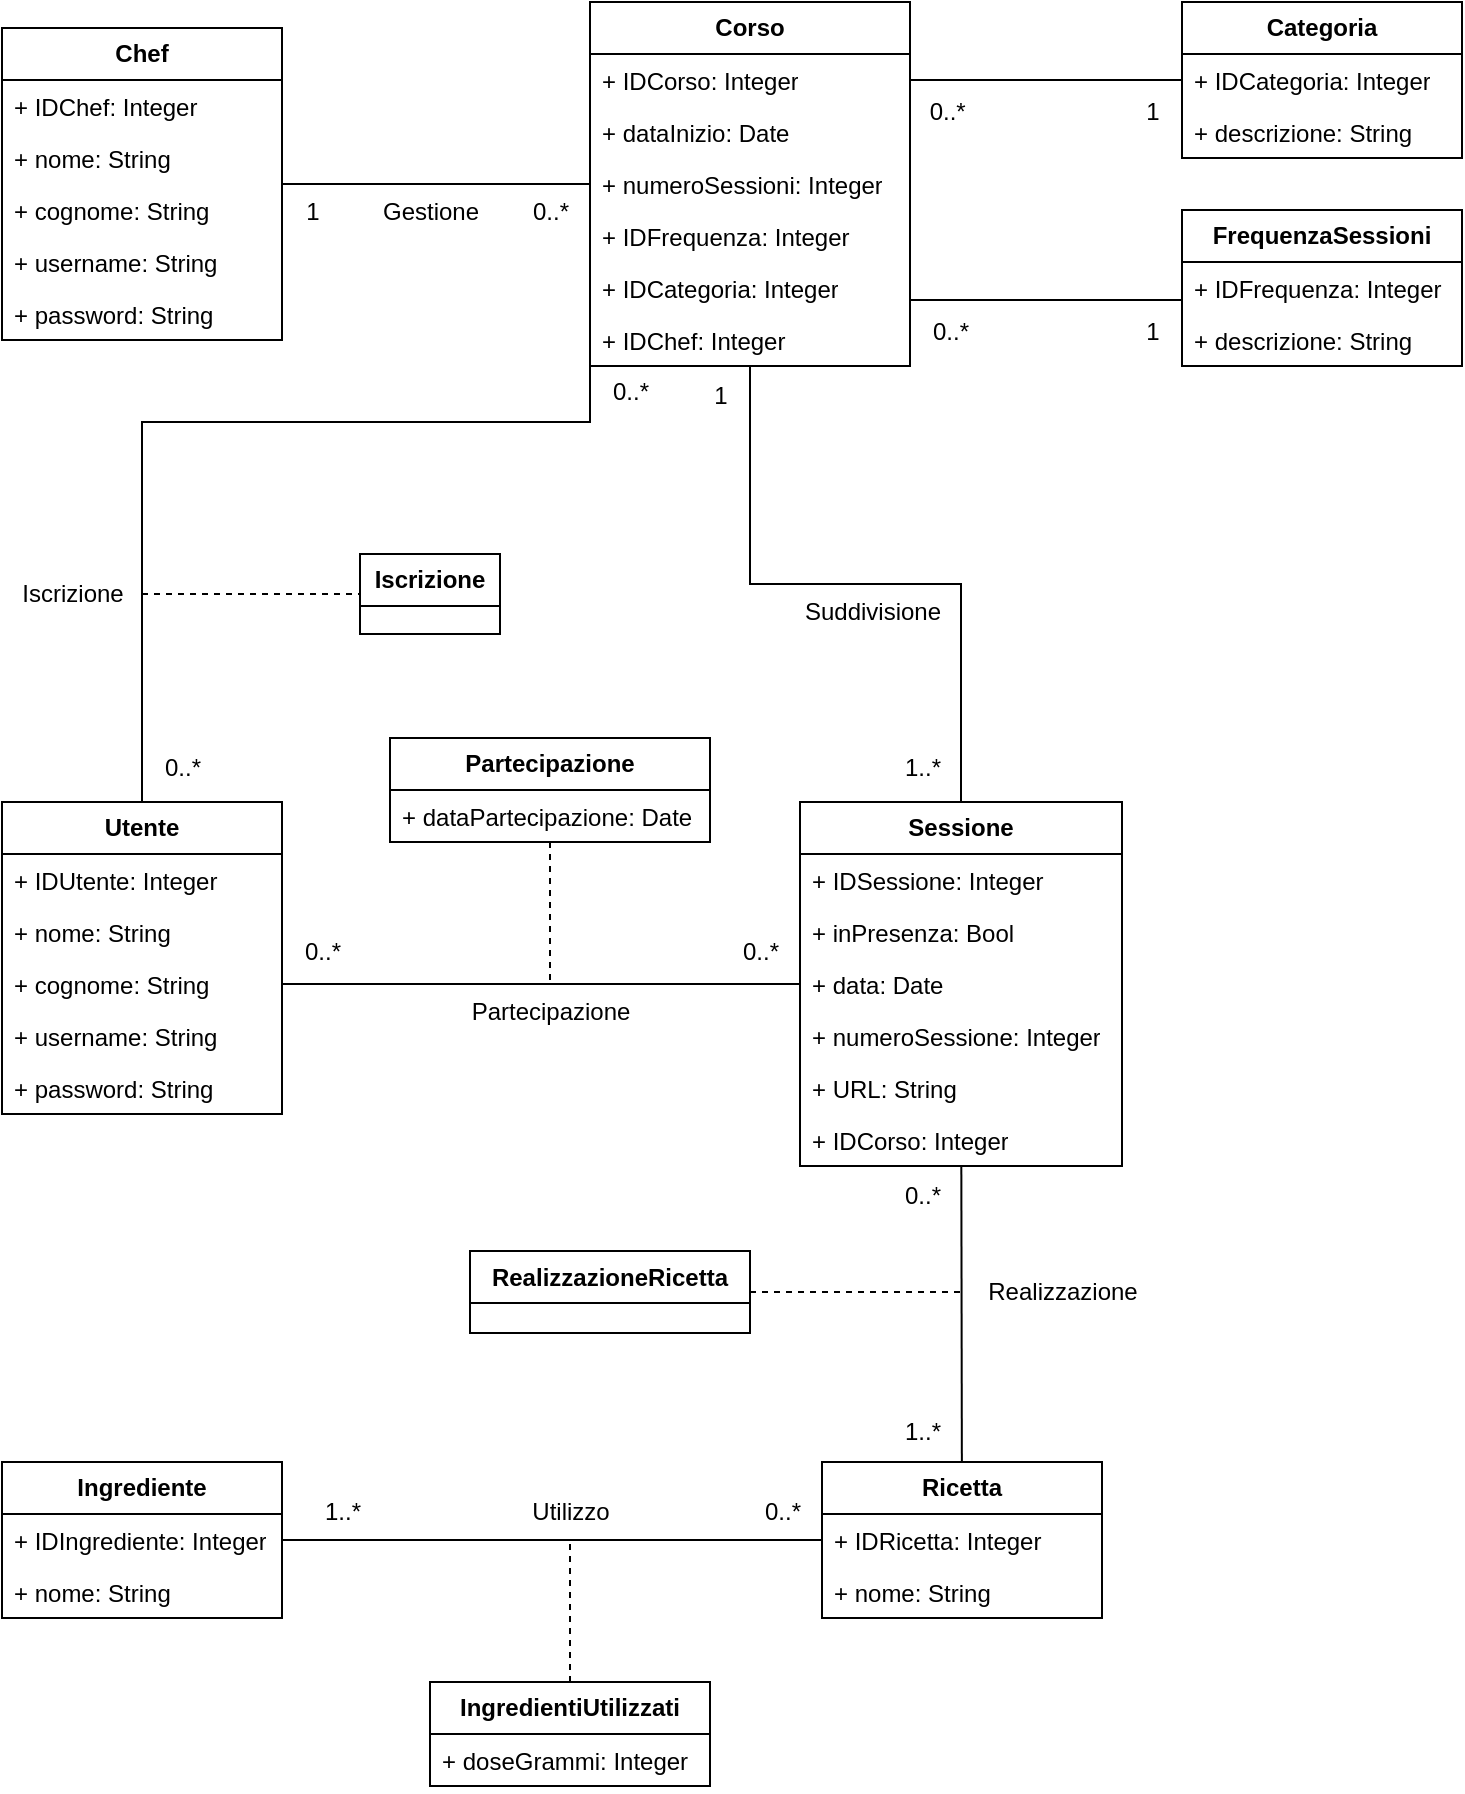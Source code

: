 <mxfile version="27.0.9">
  <diagram name="Pagina-1" id="mB7OYkjF43fkioNrDc4Y">
    <mxGraphModel dx="768" dy="906" grid="1" gridSize="10" guides="1" tooltips="1" connect="1" arrows="1" fold="1" page="1" pageScale="1" pageWidth="827" pageHeight="1169" math="0" shadow="0">
      <root>
        <mxCell id="0" />
        <mxCell id="1" parent="0" />
        <mxCell id="xBQK18J8VFEKR6VTrgml-5" value="&lt;b&gt;Corso&lt;/b&gt;" style="swimlane;fontStyle=0;childLayout=stackLayout;horizontal=1;startSize=26;fillColor=none;horizontalStack=0;resizeParent=1;resizeParentMax=0;resizeLast=0;collapsible=1;marginBottom=0;whiteSpace=wrap;html=1;" parent="1" vertex="1">
          <mxGeometry x="343" y="70" width="160" height="182" as="geometry" />
        </mxCell>
        <mxCell id="xBQK18J8VFEKR6VTrgml-6" value="+ IDCorso: Integer" style="text;strokeColor=none;fillColor=none;align=left;verticalAlign=top;spacingLeft=4;spacingRight=4;overflow=hidden;rotatable=0;points=[[0,0.5],[1,0.5]];portConstraint=eastwest;whiteSpace=wrap;html=1;" parent="xBQK18J8VFEKR6VTrgml-5" vertex="1">
          <mxGeometry y="26" width="160" height="26" as="geometry" />
        </mxCell>
        <mxCell id="xBQK18J8VFEKR6VTrgml-7" value="+ dataInizio: Date" style="text;strokeColor=none;fillColor=none;align=left;verticalAlign=top;spacingLeft=4;spacingRight=4;overflow=hidden;rotatable=0;points=[[0,0.5],[1,0.5]];portConstraint=eastwest;whiteSpace=wrap;html=1;" parent="xBQK18J8VFEKR6VTrgml-5" vertex="1">
          <mxGeometry y="52" width="160" height="26" as="geometry" />
        </mxCell>
        <mxCell id="xBQK18J8VFEKR6VTrgml-8" value="+ numeroSessioni: Integer" style="text;strokeColor=none;fillColor=none;align=left;verticalAlign=top;spacingLeft=4;spacingRight=4;overflow=hidden;rotatable=0;points=[[0,0.5],[1,0.5]];portConstraint=eastwest;whiteSpace=wrap;html=1;" parent="xBQK18J8VFEKR6VTrgml-5" vertex="1">
          <mxGeometry y="78" width="160" height="26" as="geometry" />
        </mxCell>
        <mxCell id="xBQK18J8VFEKR6VTrgml-9" value="+ IDFrequenza: Integer" style="text;strokeColor=none;fillColor=none;align=left;verticalAlign=top;spacingLeft=4;spacingRight=4;overflow=hidden;rotatable=0;points=[[0,0.5],[1,0.5]];portConstraint=eastwest;whiteSpace=wrap;html=1;" parent="xBQK18J8VFEKR6VTrgml-5" vertex="1">
          <mxGeometry y="104" width="160" height="26" as="geometry" />
        </mxCell>
        <mxCell id="xBQK18J8VFEKR6VTrgml-10" value="+ IDCategoria: Integer" style="text;strokeColor=none;fillColor=none;align=left;verticalAlign=top;spacingLeft=4;spacingRight=4;overflow=hidden;rotatable=0;points=[[0,0.5],[1,0.5]];portConstraint=eastwest;whiteSpace=wrap;html=1;" parent="xBQK18J8VFEKR6VTrgml-5" vertex="1">
          <mxGeometry y="130" width="160" height="26" as="geometry" />
        </mxCell>
        <mxCell id="xBQK18J8VFEKR6VTrgml-11" value="+ IDChef: Integer" style="text;strokeColor=none;fillColor=none;align=left;verticalAlign=top;spacingLeft=4;spacingRight=4;overflow=hidden;rotatable=0;points=[[0,0.5],[1,0.5]];portConstraint=eastwest;whiteSpace=wrap;html=1;" parent="xBQK18J8VFEKR6VTrgml-5" vertex="1">
          <mxGeometry y="156" width="160" height="26" as="geometry" />
        </mxCell>
        <mxCell id="xBQK18J8VFEKR6VTrgml-12" value="&lt;b&gt;Chef&lt;/b&gt;" style="swimlane;fontStyle=0;childLayout=stackLayout;horizontal=1;startSize=26;fillColor=none;horizontalStack=0;resizeParent=1;resizeParentMax=0;resizeLast=0;collapsible=1;marginBottom=0;whiteSpace=wrap;html=1;" parent="1" vertex="1">
          <mxGeometry x="49" y="83" width="140" height="156" as="geometry" />
        </mxCell>
        <mxCell id="xBQK18J8VFEKR6VTrgml-13" value="+ IDChef: Integer" style="text;strokeColor=none;fillColor=none;align=left;verticalAlign=top;spacingLeft=4;spacingRight=4;overflow=hidden;rotatable=0;points=[[0,0.5],[1,0.5]];portConstraint=eastwest;whiteSpace=wrap;html=1;" parent="xBQK18J8VFEKR6VTrgml-12" vertex="1">
          <mxGeometry y="26" width="140" height="26" as="geometry" />
        </mxCell>
        <mxCell id="xBQK18J8VFEKR6VTrgml-14" value="+ nome: String" style="text;strokeColor=none;fillColor=none;align=left;verticalAlign=top;spacingLeft=4;spacingRight=4;overflow=hidden;rotatable=0;points=[[0,0.5],[1,0.5]];portConstraint=eastwest;whiteSpace=wrap;html=1;" parent="xBQK18J8VFEKR6VTrgml-12" vertex="1">
          <mxGeometry y="52" width="140" height="26" as="geometry" />
        </mxCell>
        <mxCell id="xBQK18J8VFEKR6VTrgml-15" value="+ cognome: String" style="text;strokeColor=none;fillColor=none;align=left;verticalAlign=top;spacingLeft=4;spacingRight=4;overflow=hidden;rotatable=0;points=[[0,0.5],[1,0.5]];portConstraint=eastwest;whiteSpace=wrap;html=1;" parent="xBQK18J8VFEKR6VTrgml-12" vertex="1">
          <mxGeometry y="78" width="140" height="26" as="geometry" />
        </mxCell>
        <mxCell id="xBQK18J8VFEKR6VTrgml-17" value="+ username: String" style="text;strokeColor=none;fillColor=none;align=left;verticalAlign=top;spacingLeft=4;spacingRight=4;overflow=hidden;rotatable=0;points=[[0,0.5],[1,0.5]];portConstraint=eastwest;whiteSpace=wrap;html=1;" parent="xBQK18J8VFEKR6VTrgml-12" vertex="1">
          <mxGeometry y="104" width="140" height="26" as="geometry" />
        </mxCell>
        <mxCell id="xBQK18J8VFEKR6VTrgml-16" value="+ password: String" style="text;strokeColor=none;fillColor=none;align=left;verticalAlign=top;spacingLeft=4;spacingRight=4;overflow=hidden;rotatable=0;points=[[0,0.5],[1,0.5]];portConstraint=eastwest;whiteSpace=wrap;html=1;" parent="xBQK18J8VFEKR6VTrgml-12" vertex="1">
          <mxGeometry y="130" width="140" height="26" as="geometry" />
        </mxCell>
        <mxCell id="xBQK18J8VFEKR6VTrgml-19" value="" style="endArrow=none;html=1;rounded=0;" parent="1" source="xBQK18J8VFEKR6VTrgml-12" target="xBQK18J8VFEKR6VTrgml-5" edge="1">
          <mxGeometry width="50" height="50" relative="1" as="geometry">
            <mxPoint x="299" y="440" as="sourcePoint" />
            <mxPoint x="349" y="390" as="targetPoint" />
          </mxGeometry>
        </mxCell>
        <mxCell id="xBQK18J8VFEKR6VTrgml-24" value="1" style="text;html=1;align=center;verticalAlign=middle;resizable=0;points=[];autosize=1;strokeColor=none;fillColor=none;" parent="1" vertex="1">
          <mxGeometry x="189" y="160" width="30" height="30" as="geometry" />
        </mxCell>
        <mxCell id="xBQK18J8VFEKR6VTrgml-25" value="0..*" style="text;html=1;align=center;verticalAlign=middle;resizable=0;points=[];autosize=1;strokeColor=none;fillColor=none;" parent="1" vertex="1">
          <mxGeometry x="303" y="160" width="40" height="30" as="geometry" />
        </mxCell>
        <mxCell id="xBQK18J8VFEKR6VTrgml-26" value="&lt;b&gt;Categoria&lt;/b&gt;" style="swimlane;fontStyle=0;childLayout=stackLayout;horizontal=1;startSize=26;fillColor=none;horizontalStack=0;resizeParent=1;resizeParentMax=0;resizeLast=0;collapsible=1;marginBottom=0;whiteSpace=wrap;html=1;" parent="1" vertex="1">
          <mxGeometry x="639" y="70" width="140" height="78" as="geometry" />
        </mxCell>
        <mxCell id="xBQK18J8VFEKR6VTrgml-27" value="+ IDCategoria: Integer" style="text;strokeColor=none;fillColor=none;align=left;verticalAlign=top;spacingLeft=4;spacingRight=4;overflow=hidden;rotatable=0;points=[[0,0.5],[1,0.5]];portConstraint=eastwest;whiteSpace=wrap;html=1;" parent="xBQK18J8VFEKR6VTrgml-26" vertex="1">
          <mxGeometry y="26" width="140" height="26" as="geometry" />
        </mxCell>
        <mxCell id="xBQK18J8VFEKR6VTrgml-28" value="+ descrizione: String" style="text;strokeColor=none;fillColor=none;align=left;verticalAlign=top;spacingLeft=4;spacingRight=4;overflow=hidden;rotatable=0;points=[[0,0.5],[1,0.5]];portConstraint=eastwest;whiteSpace=wrap;html=1;" parent="xBQK18J8VFEKR6VTrgml-26" vertex="1">
          <mxGeometry y="52" width="140" height="26" as="geometry" />
        </mxCell>
        <mxCell id="xBQK18J8VFEKR6VTrgml-30" value="&lt;b&gt;FrequenzaSessioni&lt;/b&gt;" style="swimlane;fontStyle=0;childLayout=stackLayout;horizontal=1;startSize=26;fillColor=none;horizontalStack=0;resizeParent=1;resizeParentMax=0;resizeLast=0;collapsible=1;marginBottom=0;whiteSpace=wrap;html=1;" parent="1" vertex="1">
          <mxGeometry x="639" y="174" width="140" height="78" as="geometry" />
        </mxCell>
        <mxCell id="xBQK18J8VFEKR6VTrgml-31" value="+ IDFrequenza: Integer" style="text;strokeColor=none;fillColor=none;align=left;verticalAlign=top;spacingLeft=4;spacingRight=4;overflow=hidden;rotatable=0;points=[[0,0.5],[1,0.5]];portConstraint=eastwest;whiteSpace=wrap;html=1;" parent="xBQK18J8VFEKR6VTrgml-30" vertex="1">
          <mxGeometry y="26" width="140" height="26" as="geometry" />
        </mxCell>
        <mxCell id="xBQK18J8VFEKR6VTrgml-32" value="+ descrizione: String" style="text;strokeColor=none;fillColor=none;align=left;verticalAlign=top;spacingLeft=4;spacingRight=4;overflow=hidden;rotatable=0;points=[[0,0.5],[1,0.5]];portConstraint=eastwest;whiteSpace=wrap;html=1;" parent="xBQK18J8VFEKR6VTrgml-30" vertex="1">
          <mxGeometry y="52" width="140" height="26" as="geometry" />
        </mxCell>
        <mxCell id="xBQK18J8VFEKR6VTrgml-35" value="" style="endArrow=none;html=1;rounded=0;exitX=1;exitY=0.5;exitDx=0;exitDy=0;" parent="1" edge="1">
          <mxGeometry width="50" height="50" relative="1" as="geometry">
            <mxPoint x="503" y="219" as="sourcePoint" />
            <mxPoint x="639" y="219" as="targetPoint" />
          </mxGeometry>
        </mxCell>
        <mxCell id="xBQK18J8VFEKR6VTrgml-36" value="" style="endArrow=none;html=1;rounded=0;exitX=1;exitY=0.5;exitDx=0;exitDy=0;" parent="1" source="xBQK18J8VFEKR6VTrgml-6" target="xBQK18J8VFEKR6VTrgml-26" edge="1">
          <mxGeometry width="50" height="50" relative="1" as="geometry">
            <mxPoint x="499" y="440" as="sourcePoint" />
            <mxPoint x="549" y="390" as="targetPoint" />
          </mxGeometry>
        </mxCell>
        <mxCell id="xBQK18J8VFEKR6VTrgml-38" value="1" style="text;html=1;align=center;verticalAlign=middle;resizable=0;points=[];autosize=1;strokeColor=none;fillColor=none;" parent="1" vertex="1">
          <mxGeometry x="609" y="110" width="30" height="30" as="geometry" />
        </mxCell>
        <mxCell id="xBQK18J8VFEKR6VTrgml-39" value="0..*" style="text;html=1;align=center;verticalAlign=middle;resizable=0;points=[];autosize=1;strokeColor=none;fillColor=none;" parent="1" vertex="1">
          <mxGeometry x="503" y="220" width="40" height="30" as="geometry" />
        </mxCell>
        <mxCell id="xBQK18J8VFEKR6VTrgml-40" value="0..*&amp;nbsp;" style="text;html=1;align=center;verticalAlign=middle;resizable=0;points=[];autosize=1;strokeColor=none;fillColor=none;" parent="1" vertex="1">
          <mxGeometry x="503" y="110" width="40" height="30" as="geometry" />
        </mxCell>
        <mxCell id="xBQK18J8VFEKR6VTrgml-41" value="1" style="text;html=1;align=center;verticalAlign=middle;resizable=0;points=[];autosize=1;strokeColor=none;fillColor=none;" parent="1" vertex="1">
          <mxGeometry x="609" y="220" width="30" height="30" as="geometry" />
        </mxCell>
        <mxCell id="xBQK18J8VFEKR6VTrgml-80" style="edgeStyle=orthogonalEdgeStyle;rounded=0;orthogonalLoop=1;jettySize=auto;html=1;entryX=0;entryY=0.5;entryDx=0;entryDy=0;endArrow=none;exitX=0.5;exitY=0;exitDx=0;exitDy=0;" parent="1" source="xBQK18J8VFEKR6VTrgml-58" target="xBQK18J8VFEKR6VTrgml-11" edge="1">
          <mxGeometry relative="1" as="geometry">
            <mxPoint x="119" y="350" as="targetPoint" />
            <Array as="points">
              <mxPoint x="119" y="470" />
              <mxPoint x="119" y="280" />
              <mxPoint x="343" y="280" />
            </Array>
          </mxGeometry>
        </mxCell>
        <mxCell id="xBQK18J8VFEKR6VTrgml-58" value="&lt;b&gt;Utente&lt;/b&gt;" style="swimlane;fontStyle=0;childLayout=stackLayout;horizontal=1;startSize=26;fillColor=none;horizontalStack=0;resizeParent=1;resizeParentMax=0;resizeLast=0;collapsible=1;marginBottom=0;whiteSpace=wrap;html=1;" parent="1" vertex="1">
          <mxGeometry x="49" y="470" width="140" height="156" as="geometry" />
        </mxCell>
        <mxCell id="xBQK18J8VFEKR6VTrgml-59" value="+ IDUtente: Integer" style="text;strokeColor=none;fillColor=none;align=left;verticalAlign=top;spacingLeft=4;spacingRight=4;overflow=hidden;rotatable=0;points=[[0,0.5],[1,0.5]];portConstraint=eastwest;whiteSpace=wrap;html=1;" parent="xBQK18J8VFEKR6VTrgml-58" vertex="1">
          <mxGeometry y="26" width="140" height="26" as="geometry" />
        </mxCell>
        <mxCell id="xBQK18J8VFEKR6VTrgml-60" value="+ nome: String" style="text;strokeColor=none;fillColor=none;align=left;verticalAlign=top;spacingLeft=4;spacingRight=4;overflow=hidden;rotatable=0;points=[[0,0.5],[1,0.5]];portConstraint=eastwest;whiteSpace=wrap;html=1;" parent="xBQK18J8VFEKR6VTrgml-58" vertex="1">
          <mxGeometry y="52" width="140" height="26" as="geometry" />
        </mxCell>
        <mxCell id="xBQK18J8VFEKR6VTrgml-61" value="+ cognome: String" style="text;strokeColor=none;fillColor=none;align=left;verticalAlign=top;spacingLeft=4;spacingRight=4;overflow=hidden;rotatable=0;points=[[0,0.5],[1,0.5]];portConstraint=eastwest;whiteSpace=wrap;html=1;" parent="xBQK18J8VFEKR6VTrgml-58" vertex="1">
          <mxGeometry y="78" width="140" height="26" as="geometry" />
        </mxCell>
        <mxCell id="xBQK18J8VFEKR6VTrgml-79" value="+ username: String" style="text;strokeColor=none;fillColor=none;align=left;verticalAlign=top;spacingLeft=4;spacingRight=4;overflow=hidden;rotatable=0;points=[[0,0.5],[1,0.5]];portConstraint=eastwest;whiteSpace=wrap;html=1;" parent="xBQK18J8VFEKR6VTrgml-58" vertex="1">
          <mxGeometry y="104" width="140" height="26" as="geometry" />
        </mxCell>
        <mxCell id="xBQK18J8VFEKR6VTrgml-78" value="+ password: String" style="text;strokeColor=none;fillColor=none;align=left;verticalAlign=top;spacingLeft=4;spacingRight=4;overflow=hidden;rotatable=0;points=[[0,0.5],[1,0.5]];portConstraint=eastwest;whiteSpace=wrap;html=1;" parent="xBQK18J8VFEKR6VTrgml-58" vertex="1">
          <mxGeometry y="130" width="140" height="26" as="geometry" />
        </mxCell>
        <mxCell id="xBQK18J8VFEKR6VTrgml-88" style="edgeStyle=orthogonalEdgeStyle;rounded=0;orthogonalLoop=1;jettySize=auto;html=1;endArrow=none" parent="1" source="xBQK18J8VFEKR6VTrgml-62" target="xBQK18J8VFEKR6VTrgml-5" edge="1">
          <mxGeometry relative="1" as="geometry" />
        </mxCell>
        <mxCell id="xBQK18J8VFEKR6VTrgml-62" value="&lt;b&gt;Sessione&lt;/b&gt;" style="swimlane;fontStyle=0;childLayout=stackLayout;horizontal=1;startSize=26;fillColor=none;horizontalStack=0;resizeParent=1;resizeParentMax=0;resizeLast=0;collapsible=1;marginBottom=0;whiteSpace=wrap;html=1;" parent="1" vertex="1">
          <mxGeometry x="448" y="470" width="161" height="182" as="geometry" />
        </mxCell>
        <mxCell id="xBQK18J8VFEKR6VTrgml-64" value="+ IDSessione: Integer" style="text;strokeColor=none;fillColor=none;align=left;verticalAlign=top;spacingLeft=4;spacingRight=4;overflow=hidden;rotatable=0;points=[[0,0.5],[1,0.5]];portConstraint=eastwest;whiteSpace=wrap;html=1;" parent="xBQK18J8VFEKR6VTrgml-62" vertex="1">
          <mxGeometry y="26" width="161" height="26" as="geometry" />
        </mxCell>
        <mxCell id="xBQK18J8VFEKR6VTrgml-63" value="+ inPresenza: Bool" style="text;strokeColor=none;fillColor=none;align=left;verticalAlign=top;spacingLeft=4;spacingRight=4;overflow=hidden;rotatable=0;points=[[0,0.5],[1,0.5]];portConstraint=eastwest;whiteSpace=wrap;html=1;" parent="xBQK18J8VFEKR6VTrgml-62" vertex="1">
          <mxGeometry y="52" width="161" height="26" as="geometry" />
        </mxCell>
        <mxCell id="xBQK18J8VFEKR6VTrgml-65" value="+ data: Date" style="text;strokeColor=none;fillColor=none;align=left;verticalAlign=top;spacingLeft=4;spacingRight=4;overflow=hidden;rotatable=0;points=[[0,0.5],[1,0.5]];portConstraint=eastwest;whiteSpace=wrap;html=1;" parent="xBQK18J8VFEKR6VTrgml-62" vertex="1">
          <mxGeometry y="78" width="161" height="26" as="geometry" />
        </mxCell>
        <mxCell id="xBQK18J8VFEKR6VTrgml-66" value="+ numeroSessione: Integer" style="text;strokeColor=none;fillColor=none;align=left;verticalAlign=top;spacingLeft=4;spacingRight=4;overflow=hidden;rotatable=0;points=[[0,0.5],[1,0.5]];portConstraint=eastwest;whiteSpace=wrap;html=1;" parent="xBQK18J8VFEKR6VTrgml-62" vertex="1">
          <mxGeometry y="104" width="161" height="26" as="geometry" />
        </mxCell>
        <mxCell id="CL9pBM8qHt1cgwt5Hpmu-2" value="+ URL: String" style="text;strokeColor=none;fillColor=none;align=left;verticalAlign=top;spacingLeft=4;spacingRight=4;overflow=hidden;rotatable=0;points=[[0,0.5],[1,0.5]];portConstraint=eastwest;whiteSpace=wrap;html=1;" parent="xBQK18J8VFEKR6VTrgml-62" vertex="1">
          <mxGeometry y="130" width="161" height="26" as="geometry" />
        </mxCell>
        <mxCell id="xBQK18J8VFEKR6VTrgml-71" value="+ IDCorso: Integer" style="text;strokeColor=none;fillColor=none;align=left;verticalAlign=top;spacingLeft=4;spacingRight=4;overflow=hidden;rotatable=0;points=[[0,0.5],[1,0.5]];portConstraint=eastwest;whiteSpace=wrap;html=1;" parent="xBQK18J8VFEKR6VTrgml-62" vertex="1">
          <mxGeometry y="156" width="161" height="26" as="geometry" />
        </mxCell>
        <mxCell id="xBQK18J8VFEKR6VTrgml-68" value="Suddivisione" style="text;html=1;align=center;verticalAlign=middle;resizable=0;points=[];autosize=1;strokeColor=none;fillColor=none;" parent="1" vertex="1">
          <mxGeometry x="439" y="360" width="90" height="30" as="geometry" />
        </mxCell>
        <mxCell id="xBQK18J8VFEKR6VTrgml-69" value="1..*" style="text;html=1;align=center;verticalAlign=middle;resizable=0;points=[];autosize=1;strokeColor=none;fillColor=none;" parent="1" vertex="1">
          <mxGeometry x="489" y="438" width="40" height="30" as="geometry" />
        </mxCell>
        <mxCell id="xBQK18J8VFEKR6VTrgml-70" value="1" style="text;html=1;align=center;verticalAlign=middle;resizable=0;points=[];autosize=1;strokeColor=none;fillColor=none;" parent="1" vertex="1">
          <mxGeometry x="393" y="252" width="30" height="30" as="geometry" />
        </mxCell>
        <mxCell id="xBQK18J8VFEKR6VTrgml-82" value="Iscrizione" style="text;html=1;align=center;verticalAlign=middle;resizable=0;points=[];autosize=1;strokeColor=none;fillColor=none;" parent="1" vertex="1">
          <mxGeometry x="49" y="351" width="70" height="30" as="geometry" />
        </mxCell>
        <mxCell id="xBQK18J8VFEKR6VTrgml-83" value="&lt;b&gt;Iscrizione&lt;/b&gt;" style="swimlane;fontStyle=0;childLayout=stackLayout;horizontal=1;startSize=26;fillColor=none;horizontalStack=0;resizeParent=1;resizeParentMax=0;resizeLast=0;collapsible=1;marginBottom=0;whiteSpace=wrap;html=1;" parent="1" vertex="1">
          <mxGeometry x="228" y="346" width="70" height="40" as="geometry" />
        </mxCell>
        <mxCell id="xBQK18J8VFEKR6VTrgml-87" value="" style="endArrow=none;dashed=1;html=1;rounded=0;" parent="1" source="xBQK18J8VFEKR6VTrgml-82" target="xBQK18J8VFEKR6VTrgml-83" edge="1">
          <mxGeometry width="50" height="50" relative="1" as="geometry">
            <mxPoint x="349" y="410" as="sourcePoint" />
            <mxPoint x="399" y="360" as="targetPoint" />
          </mxGeometry>
        </mxCell>
        <mxCell id="xBQK18J8VFEKR6VTrgml-90" style="edgeStyle=orthogonalEdgeStyle;rounded=0;orthogonalLoop=1;jettySize=auto;html=1;endArrow=none" parent="1" source="xBQK18J8VFEKR6VTrgml-61" target="xBQK18J8VFEKR6VTrgml-62" edge="1">
          <mxGeometry relative="1" as="geometry" />
        </mxCell>
        <mxCell id="xBQK18J8VFEKR6VTrgml-91" value="Partecipazione" style="text;html=1;align=center;verticalAlign=middle;resizable=0;points=[];autosize=1;strokeColor=none;fillColor=none;" parent="1" vertex="1">
          <mxGeometry x="273" y="560" width="100" height="30" as="geometry" />
        </mxCell>
        <mxCell id="xBQK18J8VFEKR6VTrgml-92" value="&lt;b&gt;Partecipazione&lt;/b&gt;" style="swimlane;fontStyle=0;childLayout=stackLayout;horizontal=1;startSize=26;fillColor=none;horizontalStack=0;resizeParent=1;resizeParentMax=0;resizeLast=0;collapsible=1;marginBottom=0;whiteSpace=wrap;html=1;" parent="1" vertex="1">
          <mxGeometry x="243" y="438" width="160" height="52" as="geometry" />
        </mxCell>
        <mxCell id="CL9pBM8qHt1cgwt5Hpmu-1" value="+ dataPartecipazione: Date" style="text;strokeColor=none;fillColor=none;align=left;verticalAlign=top;spacingLeft=4;spacingRight=4;overflow=hidden;rotatable=0;points=[[0,0.5],[1,0.5]];portConstraint=eastwest;whiteSpace=wrap;html=1;" parent="xBQK18J8VFEKR6VTrgml-92" vertex="1">
          <mxGeometry y="26" width="160" height="26" as="geometry" />
        </mxCell>
        <mxCell id="xBQK18J8VFEKR6VTrgml-96" value="" style="endArrow=none;dashed=1;html=1;rounded=0;" parent="1" source="xBQK18J8VFEKR6VTrgml-92" target="xBQK18J8VFEKR6VTrgml-91" edge="1">
          <mxGeometry width="50" height="50" relative="1" as="geometry">
            <mxPoint x="449" y="410" as="sourcePoint" />
            <mxPoint x="499" y="360" as="targetPoint" />
          </mxGeometry>
        </mxCell>
        <mxCell id="xBQK18J8VFEKR6VTrgml-97" value="0..*" style="text;html=1;align=center;verticalAlign=middle;resizable=0;points=[];autosize=1;strokeColor=none;fillColor=none;" parent="1" vertex="1">
          <mxGeometry x="408" y="530" width="40" height="30" as="geometry" />
        </mxCell>
        <mxCell id="xBQK18J8VFEKR6VTrgml-98" value="0..*" style="text;html=1;align=center;verticalAlign=middle;resizable=0;points=[];autosize=1;strokeColor=none;fillColor=none;" parent="1" vertex="1">
          <mxGeometry x="189" y="530" width="40" height="30" as="geometry" />
        </mxCell>
        <mxCell id="xBQK18J8VFEKR6VTrgml-100" value="&lt;b&gt;Ricetta&lt;/b&gt;" style="swimlane;fontStyle=0;childLayout=stackLayout;horizontal=1;startSize=26;fillColor=none;horizontalStack=0;resizeParent=1;resizeParentMax=0;resizeLast=0;collapsible=1;marginBottom=0;whiteSpace=wrap;html=1;" parent="1" vertex="1">
          <mxGeometry x="459" y="800" width="140" height="78" as="geometry" />
        </mxCell>
        <mxCell id="xBQK18J8VFEKR6VTrgml-101" value="+ IDRicetta: Integer" style="text;strokeColor=none;fillColor=none;align=left;verticalAlign=top;spacingLeft=4;spacingRight=4;overflow=hidden;rotatable=0;points=[[0,0.5],[1,0.5]];portConstraint=eastwest;whiteSpace=wrap;html=1;" parent="xBQK18J8VFEKR6VTrgml-100" vertex="1">
          <mxGeometry y="26" width="140" height="26" as="geometry" />
        </mxCell>
        <mxCell id="xBQK18J8VFEKR6VTrgml-102" value="+ nome: String" style="text;strokeColor=none;fillColor=none;align=left;verticalAlign=top;spacingLeft=4;spacingRight=4;overflow=hidden;rotatable=0;points=[[0,0.5],[1,0.5]];portConstraint=eastwest;whiteSpace=wrap;html=1;" parent="xBQK18J8VFEKR6VTrgml-100" vertex="1">
          <mxGeometry y="52" width="140" height="26" as="geometry" />
        </mxCell>
        <mxCell id="xBQK18J8VFEKR6VTrgml-104" value="" style="endArrow=none;html=1;rounded=0;" parent="1" source="xBQK18J8VFEKR6VTrgml-100" target="xBQK18J8VFEKR6VTrgml-62" edge="1">
          <mxGeometry width="50" height="50" relative="1" as="geometry">
            <mxPoint x="469" y="750" as="sourcePoint" />
            <mxPoint x="519" y="700" as="targetPoint" />
          </mxGeometry>
        </mxCell>
        <mxCell id="xBQK18J8VFEKR6VTrgml-105" value="Realizzazione" style="text;html=1;align=center;verticalAlign=middle;resizable=0;points=[];autosize=1;strokeColor=none;fillColor=none;" parent="1" vertex="1">
          <mxGeometry x="529" y="700" width="100" height="30" as="geometry" />
        </mxCell>
        <mxCell id="xBQK18J8VFEKR6VTrgml-106" value="&lt;b&gt;RealizzazioneRicetta&lt;/b&gt;" style="swimlane;fontStyle=0;childLayout=stackLayout;horizontal=1;startSize=26;fillColor=none;horizontalStack=0;resizeParent=1;resizeParentMax=0;resizeLast=0;collapsible=1;marginBottom=0;whiteSpace=wrap;html=1;" parent="1" vertex="1">
          <mxGeometry x="283" y="694.5" width="140" height="41" as="geometry" />
        </mxCell>
        <mxCell id="xBQK18J8VFEKR6VTrgml-110" value="" style="endArrow=none;dashed=1;html=1;rounded=0;" parent="1" source="xBQK18J8VFEKR6VTrgml-106" target="xBQK18J8VFEKR6VTrgml-105" edge="1">
          <mxGeometry width="50" height="50" relative="1" as="geometry">
            <mxPoint x="469" y="750" as="sourcePoint" />
            <mxPoint x="519" y="700" as="targetPoint" />
          </mxGeometry>
        </mxCell>
        <mxCell id="xBQK18J8VFEKR6VTrgml-111" value="1..*" style="text;html=1;align=center;verticalAlign=middle;resizable=0;points=[];autosize=1;strokeColor=none;fillColor=none;" parent="1" vertex="1">
          <mxGeometry x="489" y="770" width="40" height="30" as="geometry" />
        </mxCell>
        <mxCell id="xBQK18J8VFEKR6VTrgml-112" value="0..*" style="text;html=1;align=center;verticalAlign=middle;resizable=0;points=[];autosize=1;strokeColor=none;fillColor=none;" parent="1" vertex="1">
          <mxGeometry x="489" y="652" width="40" height="30" as="geometry" />
        </mxCell>
        <mxCell id="xBQK18J8VFEKR6VTrgml-113" value="&lt;b&gt;Ingrediente&lt;/b&gt;" style="swimlane;fontStyle=0;childLayout=stackLayout;horizontal=1;startSize=26;fillColor=none;horizontalStack=0;resizeParent=1;resizeParentMax=0;resizeLast=0;collapsible=1;marginBottom=0;whiteSpace=wrap;html=1;" parent="1" vertex="1">
          <mxGeometry x="49" y="800" width="140" height="78" as="geometry" />
        </mxCell>
        <mxCell id="xBQK18J8VFEKR6VTrgml-114" value="+ IDIngrediente: Integer" style="text;strokeColor=none;fillColor=none;align=left;verticalAlign=top;spacingLeft=4;spacingRight=4;overflow=hidden;rotatable=0;points=[[0,0.5],[1,0.5]];portConstraint=eastwest;whiteSpace=wrap;html=1;" parent="xBQK18J8VFEKR6VTrgml-113" vertex="1">
          <mxGeometry y="26" width="140" height="26" as="geometry" />
        </mxCell>
        <mxCell id="xBQK18J8VFEKR6VTrgml-115" value="+ nome: String" style="text;strokeColor=none;fillColor=none;align=left;verticalAlign=top;spacingLeft=4;spacingRight=4;overflow=hidden;rotatable=0;points=[[0,0.5],[1,0.5]];portConstraint=eastwest;whiteSpace=wrap;html=1;" parent="xBQK18J8VFEKR6VTrgml-113" vertex="1">
          <mxGeometry y="52" width="140" height="26" as="geometry" />
        </mxCell>
        <mxCell id="xBQK18J8VFEKR6VTrgml-117" value="" style="endArrow=none;html=1;rounded=0;" parent="1" source="xBQK18J8VFEKR6VTrgml-113" target="xBQK18J8VFEKR6VTrgml-100" edge="1">
          <mxGeometry width="50" height="50" relative="1" as="geometry">
            <mxPoint x="369" y="750" as="sourcePoint" />
            <mxPoint x="419" y="700" as="targetPoint" />
          </mxGeometry>
        </mxCell>
        <mxCell id="xBQK18J8VFEKR6VTrgml-119" value="0..*" style="text;html=1;align=center;verticalAlign=middle;resizable=0;points=[];autosize=1;strokeColor=none;fillColor=none;" parent="1" vertex="1">
          <mxGeometry x="419" y="810" width="40" height="30" as="geometry" />
        </mxCell>
        <mxCell id="xBQK18J8VFEKR6VTrgml-120" value="1..*" style="text;html=1;align=center;verticalAlign=middle;resizable=0;points=[];autosize=1;strokeColor=none;fillColor=none;" parent="1" vertex="1">
          <mxGeometry x="199" y="810" width="40" height="30" as="geometry" />
        </mxCell>
        <mxCell id="xBQK18J8VFEKR6VTrgml-121" value="&lt;b&gt;IngredientiUtilizzati&lt;/b&gt;" style="swimlane;fontStyle=0;childLayout=stackLayout;horizontal=1;startSize=26;fillColor=none;horizontalStack=0;resizeParent=1;resizeParentMax=0;resizeLast=0;collapsible=1;marginBottom=0;whiteSpace=wrap;html=1;" parent="1" vertex="1">
          <mxGeometry x="263" y="910" width="140" height="52" as="geometry" />
        </mxCell>
        <mxCell id="xBQK18J8VFEKR6VTrgml-122" value="+ doseGrammi: Integer" style="text;strokeColor=none;fillColor=none;align=left;verticalAlign=top;spacingLeft=4;spacingRight=4;overflow=hidden;rotatable=0;points=[[0,0.5],[1,0.5]];portConstraint=eastwest;whiteSpace=wrap;html=1;" parent="xBQK18J8VFEKR6VTrgml-121" vertex="1">
          <mxGeometry y="26" width="140" height="26" as="geometry" />
        </mxCell>
        <mxCell id="xBQK18J8VFEKR6VTrgml-125" value="Utilizzo" style="text;html=1;align=center;verticalAlign=middle;resizable=0;points=[];autosize=1;strokeColor=none;fillColor=none;" parent="1" vertex="1">
          <mxGeometry x="303" y="810" width="60" height="30" as="geometry" />
        </mxCell>
        <mxCell id="xBQK18J8VFEKR6VTrgml-126" value="" style="endArrow=none;dashed=1;html=1;rounded=0;" parent="1" source="xBQK18J8VFEKR6VTrgml-121" target="xBQK18J8VFEKR6VTrgml-125" edge="1">
          <mxGeometry width="50" height="50" relative="1" as="geometry">
            <mxPoint x="369" y="650" as="sourcePoint" />
            <mxPoint x="419" y="600" as="targetPoint" />
          </mxGeometry>
        </mxCell>
        <mxCell id="08ntAsNZTTR8pFwOwie9-1" value="0..*" style="text;html=1;align=center;verticalAlign=middle;resizable=0;points=[];autosize=1;strokeColor=none;fillColor=none;" parent="1" vertex="1">
          <mxGeometry x="343" y="250" width="40" height="30" as="geometry" />
        </mxCell>
        <mxCell id="08ntAsNZTTR8pFwOwie9-2" value="0..*" style="text;html=1;align=center;verticalAlign=middle;resizable=0;points=[];autosize=1;strokeColor=none;fillColor=none;" parent="1" vertex="1">
          <mxGeometry x="119" y="438" width="40" height="30" as="geometry" />
        </mxCell>
        <mxCell id="HvHEFUx1EMcwbmLvKb15-1" value="Gestione" style="text;html=1;align=center;verticalAlign=middle;resizable=0;points=[];autosize=1;strokeColor=none;fillColor=none;" parent="1" vertex="1">
          <mxGeometry x="228" y="160" width="70" height="30" as="geometry" />
        </mxCell>
      </root>
    </mxGraphModel>
  </diagram>
</mxfile>
